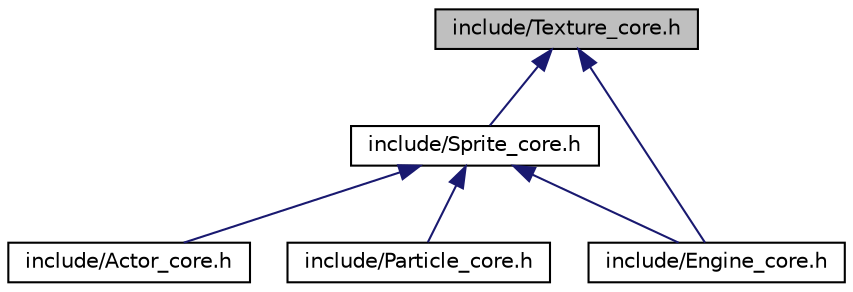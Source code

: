 digraph "include/Texture_core.h"
{
  edge [fontname="Helvetica",fontsize="10",labelfontname="Helvetica",labelfontsize="10"];
  node [fontname="Helvetica",fontsize="10",shape=record];
  Node3 [label="include/Texture_core.h",height=0.2,width=0.4,color="black", fillcolor="grey75", style="filled", fontcolor="black"];
  Node3 -> Node4 [dir="back",color="midnightblue",fontsize="10",style="solid",fontname="Helvetica"];
  Node4 [label="include/Sprite_core.h",height=0.2,width=0.4,color="black", fillcolor="white", style="filled",URL="$_sprite__core_8h.html"];
  Node4 -> Node5 [dir="back",color="midnightblue",fontsize="10",style="solid",fontname="Helvetica"];
  Node5 [label="include/Actor_core.h",height=0.2,width=0.4,color="black", fillcolor="white", style="filled",URL="$_actor__core_8h.html"];
  Node4 -> Node6 [dir="back",color="midnightblue",fontsize="10",style="solid",fontname="Helvetica"];
  Node6 [label="include/Engine_core.h",height=0.2,width=0.4,color="black", fillcolor="white", style="filled",URL="$_engine__core_8h.html"];
  Node4 -> Node7 [dir="back",color="midnightblue",fontsize="10",style="solid",fontname="Helvetica"];
  Node7 [label="include/Particle_core.h",height=0.2,width=0.4,color="black", fillcolor="white", style="filled",URL="$_particle__core_8h.html"];
  Node3 -> Node6 [dir="back",color="midnightblue",fontsize="10",style="solid",fontname="Helvetica"];
}
